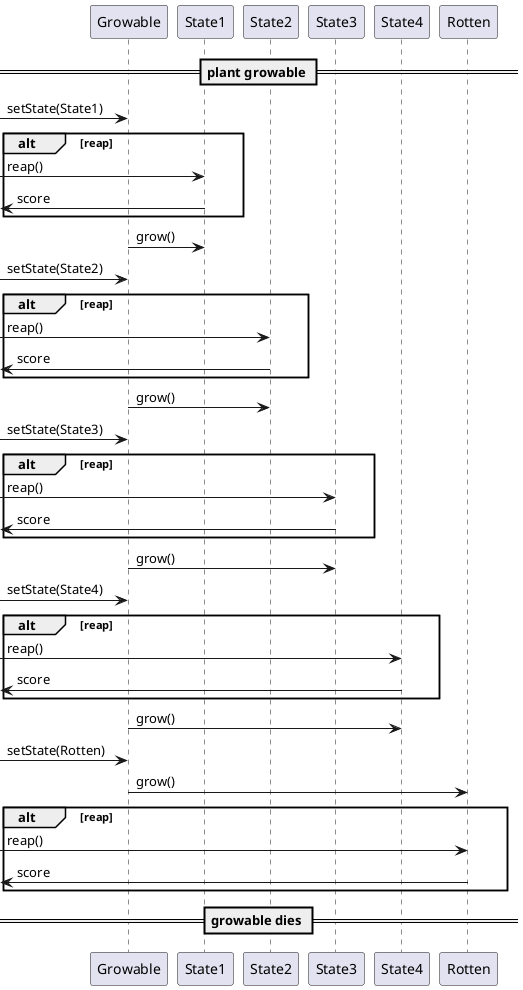 @startuml stateSequenceDiagram

participant Growable
participant State1
participant State2
participant State3
participant State4
participant Rotten

== plant growable ==

-> Growable :  setState(State1)

alt reap
	-> State1 : reap()
	<- State1 : score
end

Growable -> State1 : grow()
-> Growable :  setState(State2)

alt reap
	-> State2 : reap()
	<- State2 : score
end

Growable -> State2 : grow()
-> Growable :  setState(State3)

alt reap
	-> State3 : reap()
	<- State3 : score
end

Growable -> State3 : grow()

-> Growable :  setState(State4)

alt reap
	-> State4 : reap()
	<- State4 : score
end

Growable -> State4 : grow()

-> Growable :  setState(Rotten)
Growable -> Rotten : grow()

alt reap
	-> Rotten : reap()
	<- Rotten : score
end

== growable dies ==

@enduml